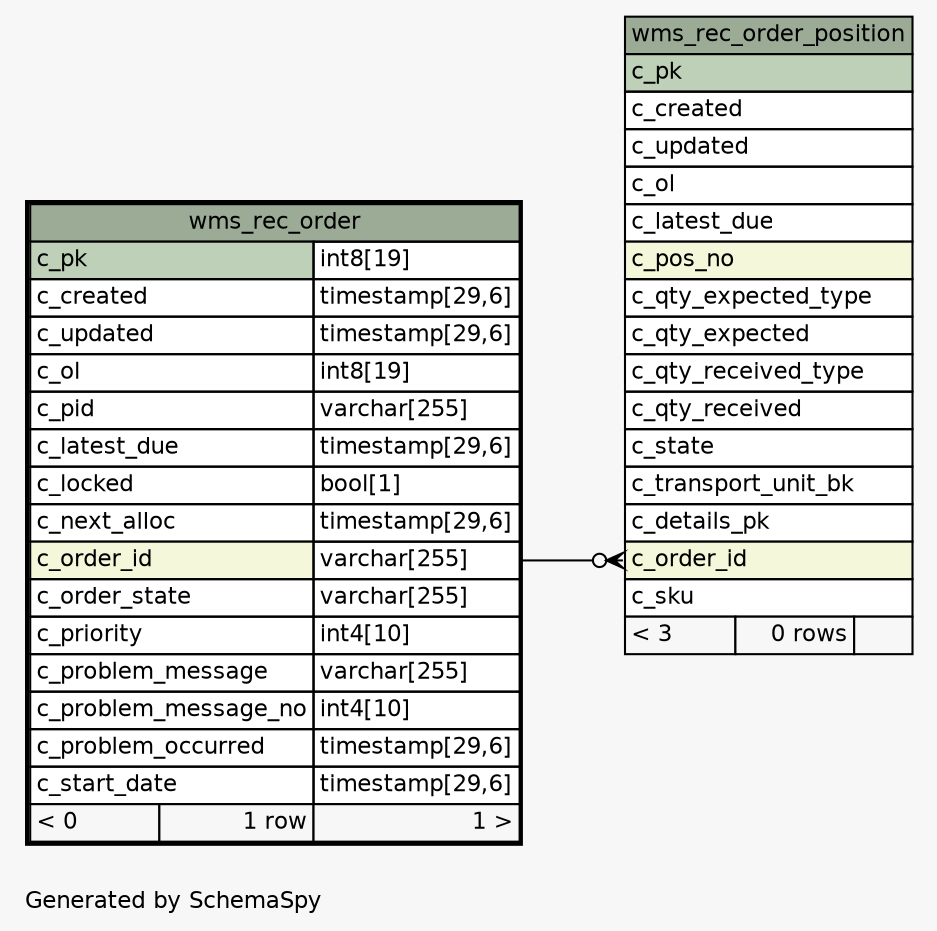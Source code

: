 // dot 2.36.0 on Linux 4.4.0-101-generic
// SchemaSpy rev Unknown
digraph "oneDegreeRelationshipsDiagram" {
  graph [
    rankdir="RL"
    bgcolor="#f7f7f7"
    label="\nGenerated by SchemaSpy"
    labeljust="l"
    nodesep="0.18"
    ranksep="0.46"
    fontname="Helvetica"
    fontsize="11"
  ];
  node [
    fontname="Helvetica"
    fontsize="11"
    shape="plaintext"
  ];
  edge [
    arrowsize="0.8"
  ];
  "wms_rec_order_position":"c_order_id":w -> "wms_rec_order":"c_order_id.type":e [arrowhead=none dir=back arrowtail=crowodot];
  "wms_rec_order" [
    label=<
    <TABLE BORDER="2" CELLBORDER="1" CELLSPACING="0" BGCOLOR="#ffffff">
      <TR><TD COLSPAN="3" BGCOLOR="#9bab96" ALIGN="CENTER">wms_rec_order</TD></TR>
      <TR><TD PORT="c_pk" COLSPAN="2" BGCOLOR="#bed1b8" ALIGN="LEFT">c_pk</TD><TD PORT="c_pk.type" ALIGN="LEFT">int8[19]</TD></TR>
      <TR><TD PORT="c_created" COLSPAN="2" ALIGN="LEFT">c_created</TD><TD PORT="c_created.type" ALIGN="LEFT">timestamp[29,6]</TD></TR>
      <TR><TD PORT="c_updated" COLSPAN="2" ALIGN="LEFT">c_updated</TD><TD PORT="c_updated.type" ALIGN="LEFT">timestamp[29,6]</TD></TR>
      <TR><TD PORT="c_ol" COLSPAN="2" ALIGN="LEFT">c_ol</TD><TD PORT="c_ol.type" ALIGN="LEFT">int8[19]</TD></TR>
      <TR><TD PORT="c_pid" COLSPAN="2" ALIGN="LEFT">c_pid</TD><TD PORT="c_pid.type" ALIGN="LEFT">varchar[255]</TD></TR>
      <TR><TD PORT="c_latest_due" COLSPAN="2" ALIGN="LEFT">c_latest_due</TD><TD PORT="c_latest_due.type" ALIGN="LEFT">timestamp[29,6]</TD></TR>
      <TR><TD PORT="c_locked" COLSPAN="2" ALIGN="LEFT">c_locked</TD><TD PORT="c_locked.type" ALIGN="LEFT">bool[1]</TD></TR>
      <TR><TD PORT="c_next_alloc" COLSPAN="2" ALIGN="LEFT">c_next_alloc</TD><TD PORT="c_next_alloc.type" ALIGN="LEFT">timestamp[29,6]</TD></TR>
      <TR><TD PORT="c_order_id" COLSPAN="2" BGCOLOR="#f4f7da" ALIGN="LEFT">c_order_id</TD><TD PORT="c_order_id.type" ALIGN="LEFT">varchar[255]</TD></TR>
      <TR><TD PORT="c_order_state" COLSPAN="2" ALIGN="LEFT">c_order_state</TD><TD PORT="c_order_state.type" ALIGN="LEFT">varchar[255]</TD></TR>
      <TR><TD PORT="c_priority" COLSPAN="2" ALIGN="LEFT">c_priority</TD><TD PORT="c_priority.type" ALIGN="LEFT">int4[10]</TD></TR>
      <TR><TD PORT="c_problem_message" COLSPAN="2" ALIGN="LEFT">c_problem_message</TD><TD PORT="c_problem_message.type" ALIGN="LEFT">varchar[255]</TD></TR>
      <TR><TD PORT="c_problem_message_no" COLSPAN="2" ALIGN="LEFT">c_problem_message_no</TD><TD PORT="c_problem_message_no.type" ALIGN="LEFT">int4[10]</TD></TR>
      <TR><TD PORT="c_problem_occurred" COLSPAN="2" ALIGN="LEFT">c_problem_occurred</TD><TD PORT="c_problem_occurred.type" ALIGN="LEFT">timestamp[29,6]</TD></TR>
      <TR><TD PORT="c_start_date" COLSPAN="2" ALIGN="LEFT">c_start_date</TD><TD PORT="c_start_date.type" ALIGN="LEFT">timestamp[29,6]</TD></TR>
      <TR><TD ALIGN="LEFT" BGCOLOR="#f7f7f7">&lt; 0</TD><TD ALIGN="RIGHT" BGCOLOR="#f7f7f7">1 row</TD><TD ALIGN="RIGHT" BGCOLOR="#f7f7f7">1 &gt;</TD></TR>
    </TABLE>>
    URL="wms_rec_order.html"
    tooltip="wms_rec_order"
  ];
  "wms_rec_order_position" [
    label=<
    <TABLE BORDER="0" CELLBORDER="1" CELLSPACING="0" BGCOLOR="#ffffff">
      <TR><TD COLSPAN="3" BGCOLOR="#9bab96" ALIGN="CENTER">wms_rec_order_position</TD></TR>
      <TR><TD PORT="c_pk" COLSPAN="3" BGCOLOR="#bed1b8" ALIGN="LEFT">c_pk</TD></TR>
      <TR><TD PORT="c_created" COLSPAN="3" ALIGN="LEFT">c_created</TD></TR>
      <TR><TD PORT="c_updated" COLSPAN="3" ALIGN="LEFT">c_updated</TD></TR>
      <TR><TD PORT="c_ol" COLSPAN="3" ALIGN="LEFT">c_ol</TD></TR>
      <TR><TD PORT="c_latest_due" COLSPAN="3" ALIGN="LEFT">c_latest_due</TD></TR>
      <TR><TD PORT="c_pos_no" COLSPAN="3" BGCOLOR="#f4f7da" ALIGN="LEFT">c_pos_no</TD></TR>
      <TR><TD PORT="c_qty_expected_type" COLSPAN="3" ALIGN="LEFT">c_qty_expected_type</TD></TR>
      <TR><TD PORT="c_qty_expected" COLSPAN="3" ALIGN="LEFT">c_qty_expected</TD></TR>
      <TR><TD PORT="c_qty_received_type" COLSPAN="3" ALIGN="LEFT">c_qty_received_type</TD></TR>
      <TR><TD PORT="c_qty_received" COLSPAN="3" ALIGN="LEFT">c_qty_received</TD></TR>
      <TR><TD PORT="c_state" COLSPAN="3" ALIGN="LEFT">c_state</TD></TR>
      <TR><TD PORT="c_transport_unit_bk" COLSPAN="3" ALIGN="LEFT">c_transport_unit_bk</TD></TR>
      <TR><TD PORT="c_details_pk" COLSPAN="3" ALIGN="LEFT">c_details_pk</TD></TR>
      <TR><TD PORT="c_order_id" COLSPAN="3" BGCOLOR="#f4f7da" ALIGN="LEFT">c_order_id</TD></TR>
      <TR><TD PORT="c_sku" COLSPAN="3" ALIGN="LEFT">c_sku</TD></TR>
      <TR><TD ALIGN="LEFT" BGCOLOR="#f7f7f7">&lt; 3</TD><TD ALIGN="RIGHT" BGCOLOR="#f7f7f7">0 rows</TD><TD ALIGN="RIGHT" BGCOLOR="#f7f7f7">  </TD></TR>
    </TABLE>>
    URL="wms_rec_order_position.html"
    tooltip="wms_rec_order_position"
  ];
}
